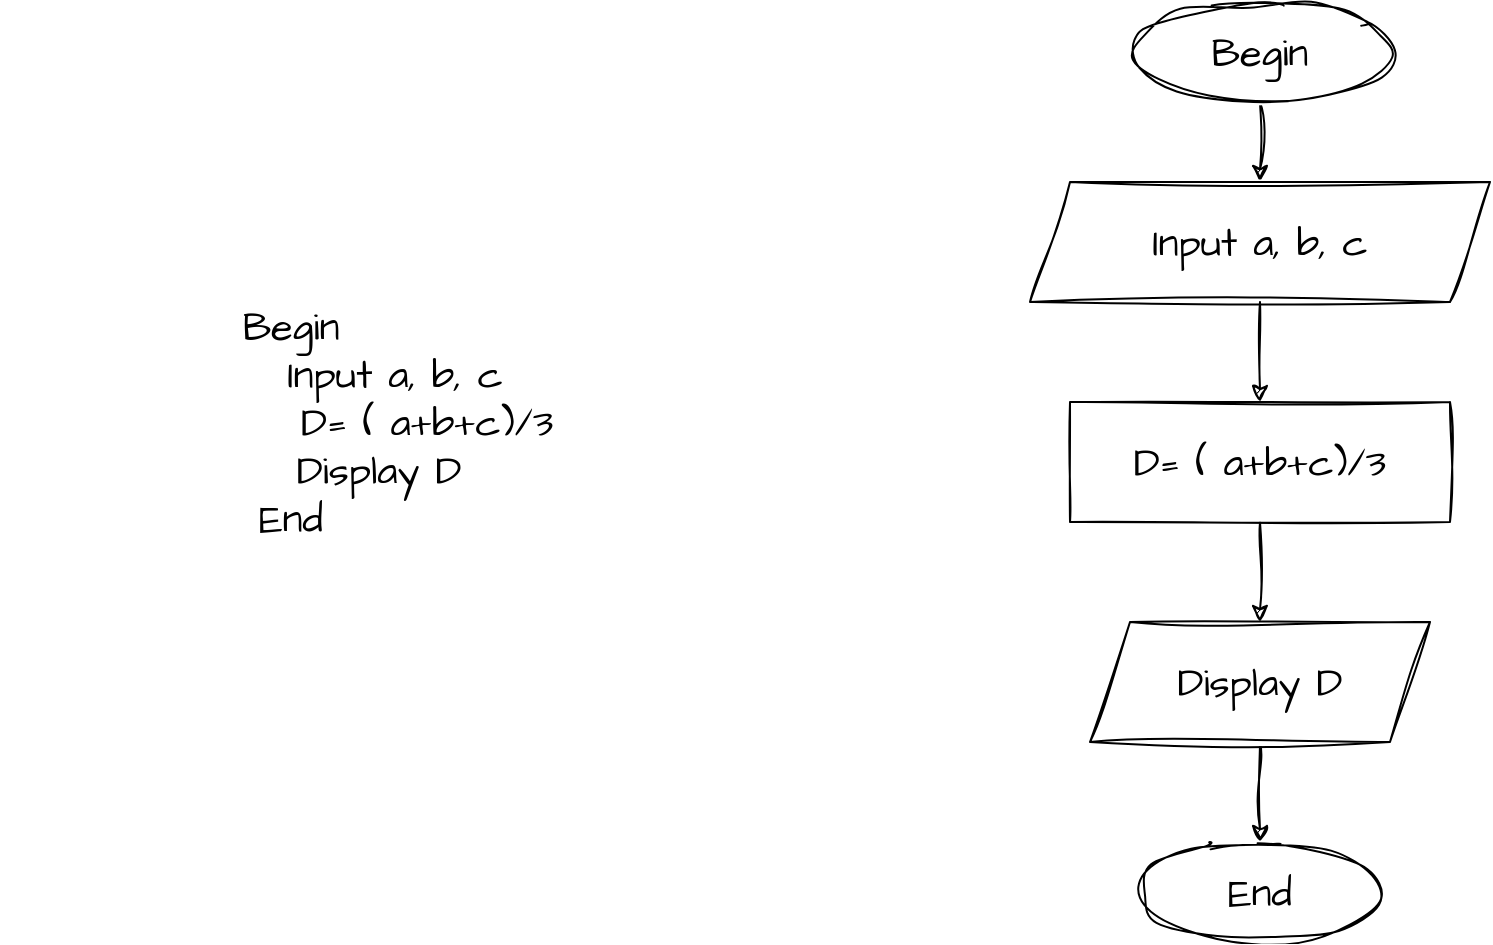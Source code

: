 <mxfile version="20.8.10" type="device"><diagram id="C5RBs43oDa-KdzZeNtuy" name="Page-1"><mxGraphModel dx="1863" dy="1775" grid="1" gridSize="10" guides="1" tooltips="1" connect="1" arrows="1" fold="1" page="1" pageScale="1" pageWidth="827" pageHeight="1169" math="0" shadow="0"><root><mxCell id="WIyWlLk6GJQsqaUBKTNV-0"/><mxCell id="WIyWlLk6GJQsqaUBKTNV-1" parent="WIyWlLk6GJQsqaUBKTNV-0"/><mxCell id="K8DBDsNAoStKCGkJ2rzE-6" value="Begin&lt;br&gt;&amp;nbsp; &amp;nbsp; &amp;nbsp; &amp;nbsp; &amp;nbsp; &amp;nbsp; &amp;nbsp;Input a, b, c&lt;br&gt;&amp;nbsp; &amp;nbsp; &amp;nbsp; &amp;nbsp; &amp;nbsp; &amp;nbsp; &amp;nbsp; &amp;nbsp; &amp;nbsp;D= ( a+b+c)/3&lt;br&gt;&amp;nbsp; &amp;nbsp; &amp;nbsp; &amp;nbsp; &amp;nbsp; &amp;nbsp;Display D&lt;br&gt;End" style="text;html=1;align=center;verticalAlign=middle;resizable=0;points=[];autosize=1;strokeColor=none;fillColor=none;fontSize=20;fontFamily=Architects Daughter;" vertex="1" parent="WIyWlLk6GJQsqaUBKTNV-1"><mxGeometry x="-125" y="-5" width="290" height="130" as="geometry"/></mxCell><mxCell id="K8DBDsNAoStKCGkJ2rzE-15" value="" style="edgeStyle=orthogonalEdgeStyle;rounded=0;sketch=1;hachureGap=4;jiggle=2;curveFitting=1;orthogonalLoop=1;jettySize=auto;html=1;fontFamily=Architects Daughter;fontSource=https%3A%2F%2Ffonts.googleapis.com%2Fcss%3Ffamily%3DArchitects%2BDaughter;fontSize=16;" edge="1" parent="WIyWlLk6GJQsqaUBKTNV-1" source="K8DBDsNAoStKCGkJ2rzE-7" target="K8DBDsNAoStKCGkJ2rzE-10"><mxGeometry relative="1" as="geometry"/></mxCell><mxCell id="K8DBDsNAoStKCGkJ2rzE-7" value="Begin" style="ellipse;whiteSpace=wrap;html=1;sketch=1;hachureGap=4;jiggle=2;curveFitting=1;fontFamily=Architects Daughter;fontSource=https%3A%2F%2Ffonts.googleapis.com%2Fcss%3Ffamily%3DArchitects%2BDaughter;fontSize=20;" vertex="1" parent="WIyWlLk6GJQsqaUBKTNV-1"><mxGeometry x="440" y="-150" width="130" height="50" as="geometry"/></mxCell><mxCell id="K8DBDsNAoStKCGkJ2rzE-8" style="edgeStyle=orthogonalEdgeStyle;rounded=0;sketch=1;hachureGap=4;jiggle=2;curveFitting=1;orthogonalLoop=1;jettySize=auto;html=1;exitX=0.5;exitY=1;exitDx=0;exitDy=0;fontFamily=Architects Daughter;fontSource=https%3A%2F%2Ffonts.googleapis.com%2Fcss%3Ffamily%3DArchitects%2BDaughter;fontSize=16;" edge="1" parent="WIyWlLk6GJQsqaUBKTNV-1" source="K8DBDsNAoStKCGkJ2rzE-7" target="K8DBDsNAoStKCGkJ2rzE-7"><mxGeometry relative="1" as="geometry"/></mxCell><mxCell id="K8DBDsNAoStKCGkJ2rzE-16" value="" style="edgeStyle=orthogonalEdgeStyle;rounded=0;sketch=1;hachureGap=4;jiggle=2;curveFitting=1;orthogonalLoop=1;jettySize=auto;html=1;fontFamily=Architects Daughter;fontSource=https%3A%2F%2Ffonts.googleapis.com%2Fcss%3Ffamily%3DArchitects%2BDaughter;fontSize=16;" edge="1" parent="WIyWlLk6GJQsqaUBKTNV-1" source="K8DBDsNAoStKCGkJ2rzE-10" target="K8DBDsNAoStKCGkJ2rzE-11"><mxGeometry relative="1" as="geometry"/></mxCell><mxCell id="K8DBDsNAoStKCGkJ2rzE-10" value="Input a, b, c" style="shape=parallelogram;perimeter=parallelogramPerimeter;whiteSpace=wrap;html=1;fixedSize=1;sketch=1;hachureGap=4;jiggle=2;curveFitting=1;fontFamily=Architects Daughter;fontSource=https%3A%2F%2Ffonts.googleapis.com%2Fcss%3Ffamily%3DArchitects%2BDaughter;fontSize=20;" vertex="1" parent="WIyWlLk6GJQsqaUBKTNV-1"><mxGeometry x="390" y="-60" width="230" height="60" as="geometry"/></mxCell><mxCell id="K8DBDsNAoStKCGkJ2rzE-17" value="" style="edgeStyle=orthogonalEdgeStyle;rounded=0;sketch=1;hachureGap=4;jiggle=2;curveFitting=1;orthogonalLoop=1;jettySize=auto;html=1;fontFamily=Architects Daughter;fontSource=https%3A%2F%2Ffonts.googleapis.com%2Fcss%3Ffamily%3DArchitects%2BDaughter;fontSize=16;" edge="1" parent="WIyWlLk6GJQsqaUBKTNV-1" source="K8DBDsNAoStKCGkJ2rzE-11" target="K8DBDsNAoStKCGkJ2rzE-12"><mxGeometry relative="1" as="geometry"/></mxCell><mxCell id="K8DBDsNAoStKCGkJ2rzE-11" value="D= ( a+b+c)/3" style="whiteSpace=wrap;html=1;sketch=1;hachureGap=4;jiggle=2;curveFitting=1;fontFamily=Architects Daughter;fontSource=https%3A%2F%2Ffonts.googleapis.com%2Fcss%3Ffamily%3DArchitects%2BDaughter;fontSize=20;" vertex="1" parent="WIyWlLk6GJQsqaUBKTNV-1"><mxGeometry x="410" y="50" width="190" height="60" as="geometry"/></mxCell><mxCell id="K8DBDsNAoStKCGkJ2rzE-18" value="" style="edgeStyle=orthogonalEdgeStyle;rounded=0;sketch=1;hachureGap=4;jiggle=2;curveFitting=1;orthogonalLoop=1;jettySize=auto;html=1;fontFamily=Architects Daughter;fontSource=https%3A%2F%2Ffonts.googleapis.com%2Fcss%3Ffamily%3DArchitects%2BDaughter;fontSize=16;" edge="1" parent="WIyWlLk6GJQsqaUBKTNV-1" source="K8DBDsNAoStKCGkJ2rzE-12" target="K8DBDsNAoStKCGkJ2rzE-14"><mxGeometry relative="1" as="geometry"/></mxCell><mxCell id="K8DBDsNAoStKCGkJ2rzE-12" value="Display D" style="shape=parallelogram;perimeter=parallelogramPerimeter;whiteSpace=wrap;html=1;fixedSize=1;sketch=1;hachureGap=4;jiggle=2;curveFitting=1;fontFamily=Architects Daughter;fontSource=https%3A%2F%2Ffonts.googleapis.com%2Fcss%3Ffamily%3DArchitects%2BDaughter;fontSize=20;" vertex="1" parent="WIyWlLk6GJQsqaUBKTNV-1"><mxGeometry x="420" y="160" width="170" height="60" as="geometry"/></mxCell><mxCell id="K8DBDsNAoStKCGkJ2rzE-14" value="End" style="ellipse;whiteSpace=wrap;html=1;sketch=1;hachureGap=4;jiggle=2;curveFitting=1;fontFamily=Architects Daughter;fontSource=https%3A%2F%2Ffonts.googleapis.com%2Fcss%3Ffamily%3DArchitects%2BDaughter;fontSize=20;" vertex="1" parent="WIyWlLk6GJQsqaUBKTNV-1"><mxGeometry x="445" y="270" width="120" height="50" as="geometry"/></mxCell></root></mxGraphModel></diagram></mxfile>